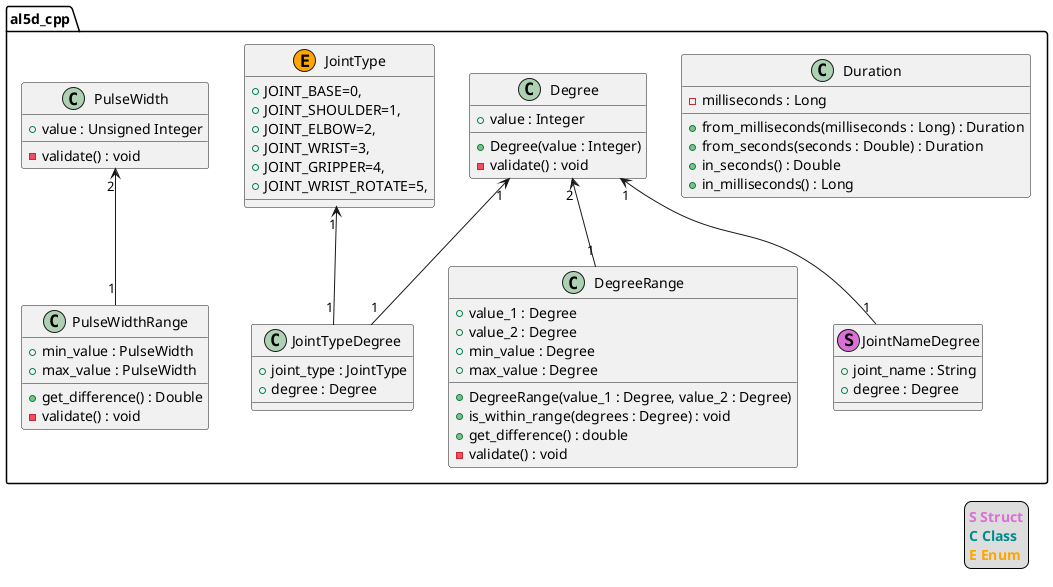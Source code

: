@startuml

namespace al5d_cpp {
    class Duration

    class Degree {
        + Degree(value : Integer)
        - validate() : void
        + value : Integer
    }
    
    class DegreeRange {
        + value_1 : Degree
        + value_2 : Degree
        + min_value : Degree
        + max_value : Degree
        + DegreeRange(value_1 : Degree, value_2 : Degree)
        + is_within_range(degrees : Degree) : void
        + get_difference() : double
        - validate() : void
    }

    class JointNameDegree <<(S,Orchid)>> {
        + joint_name : String
        + degree : Degree
    }

    class JointType <<(E,Orange)>> {
        + JOINT_BASE=0,
        + JOINT_SHOULDER=1,
        + JOINT_ELBOW=2,
        + JOINT_WRIST=3,
        + JOINT_GRIPPER=4,
        + JOINT_WRIST_ROTATE=5,
    }

    class JointTypeDegree {
        + joint_type : JointType
        + degree : Degree
    }

    class PulseWidth {
        + value : Unsigned Integer
        - validate() : void
    }

    class PulseWidthRange {
        + get_difference() : Double
        + min_value : PulseWidth
        + max_value : PulseWidth
        - validate() : void
    }

    class Duration {
        + from_milliseconds(milliseconds : Long) : Duration
        + from_seconds(seconds : Double) : Duration
        + in_seconds() : Double
        + in_milliseconds() : Long
        - milliseconds : Long
    }

    Degree "2" <-- "1" DegreeRange
    Degree "1" <-- "1" JointNameDegree
    JointType "1" <-- "1" JointTypeDegree
    Degree "1" <-- "1" JointTypeDegree
    PulseWidth "2" <-- "1" PulseWidthRange
}

legend right
  <b><color:Orchid>S Struct</color></b>
  <b><color:DarkCyan>C Class</color></b>
  <b><color:Orange>E Enum</color></b>
endlegend

@enduml
